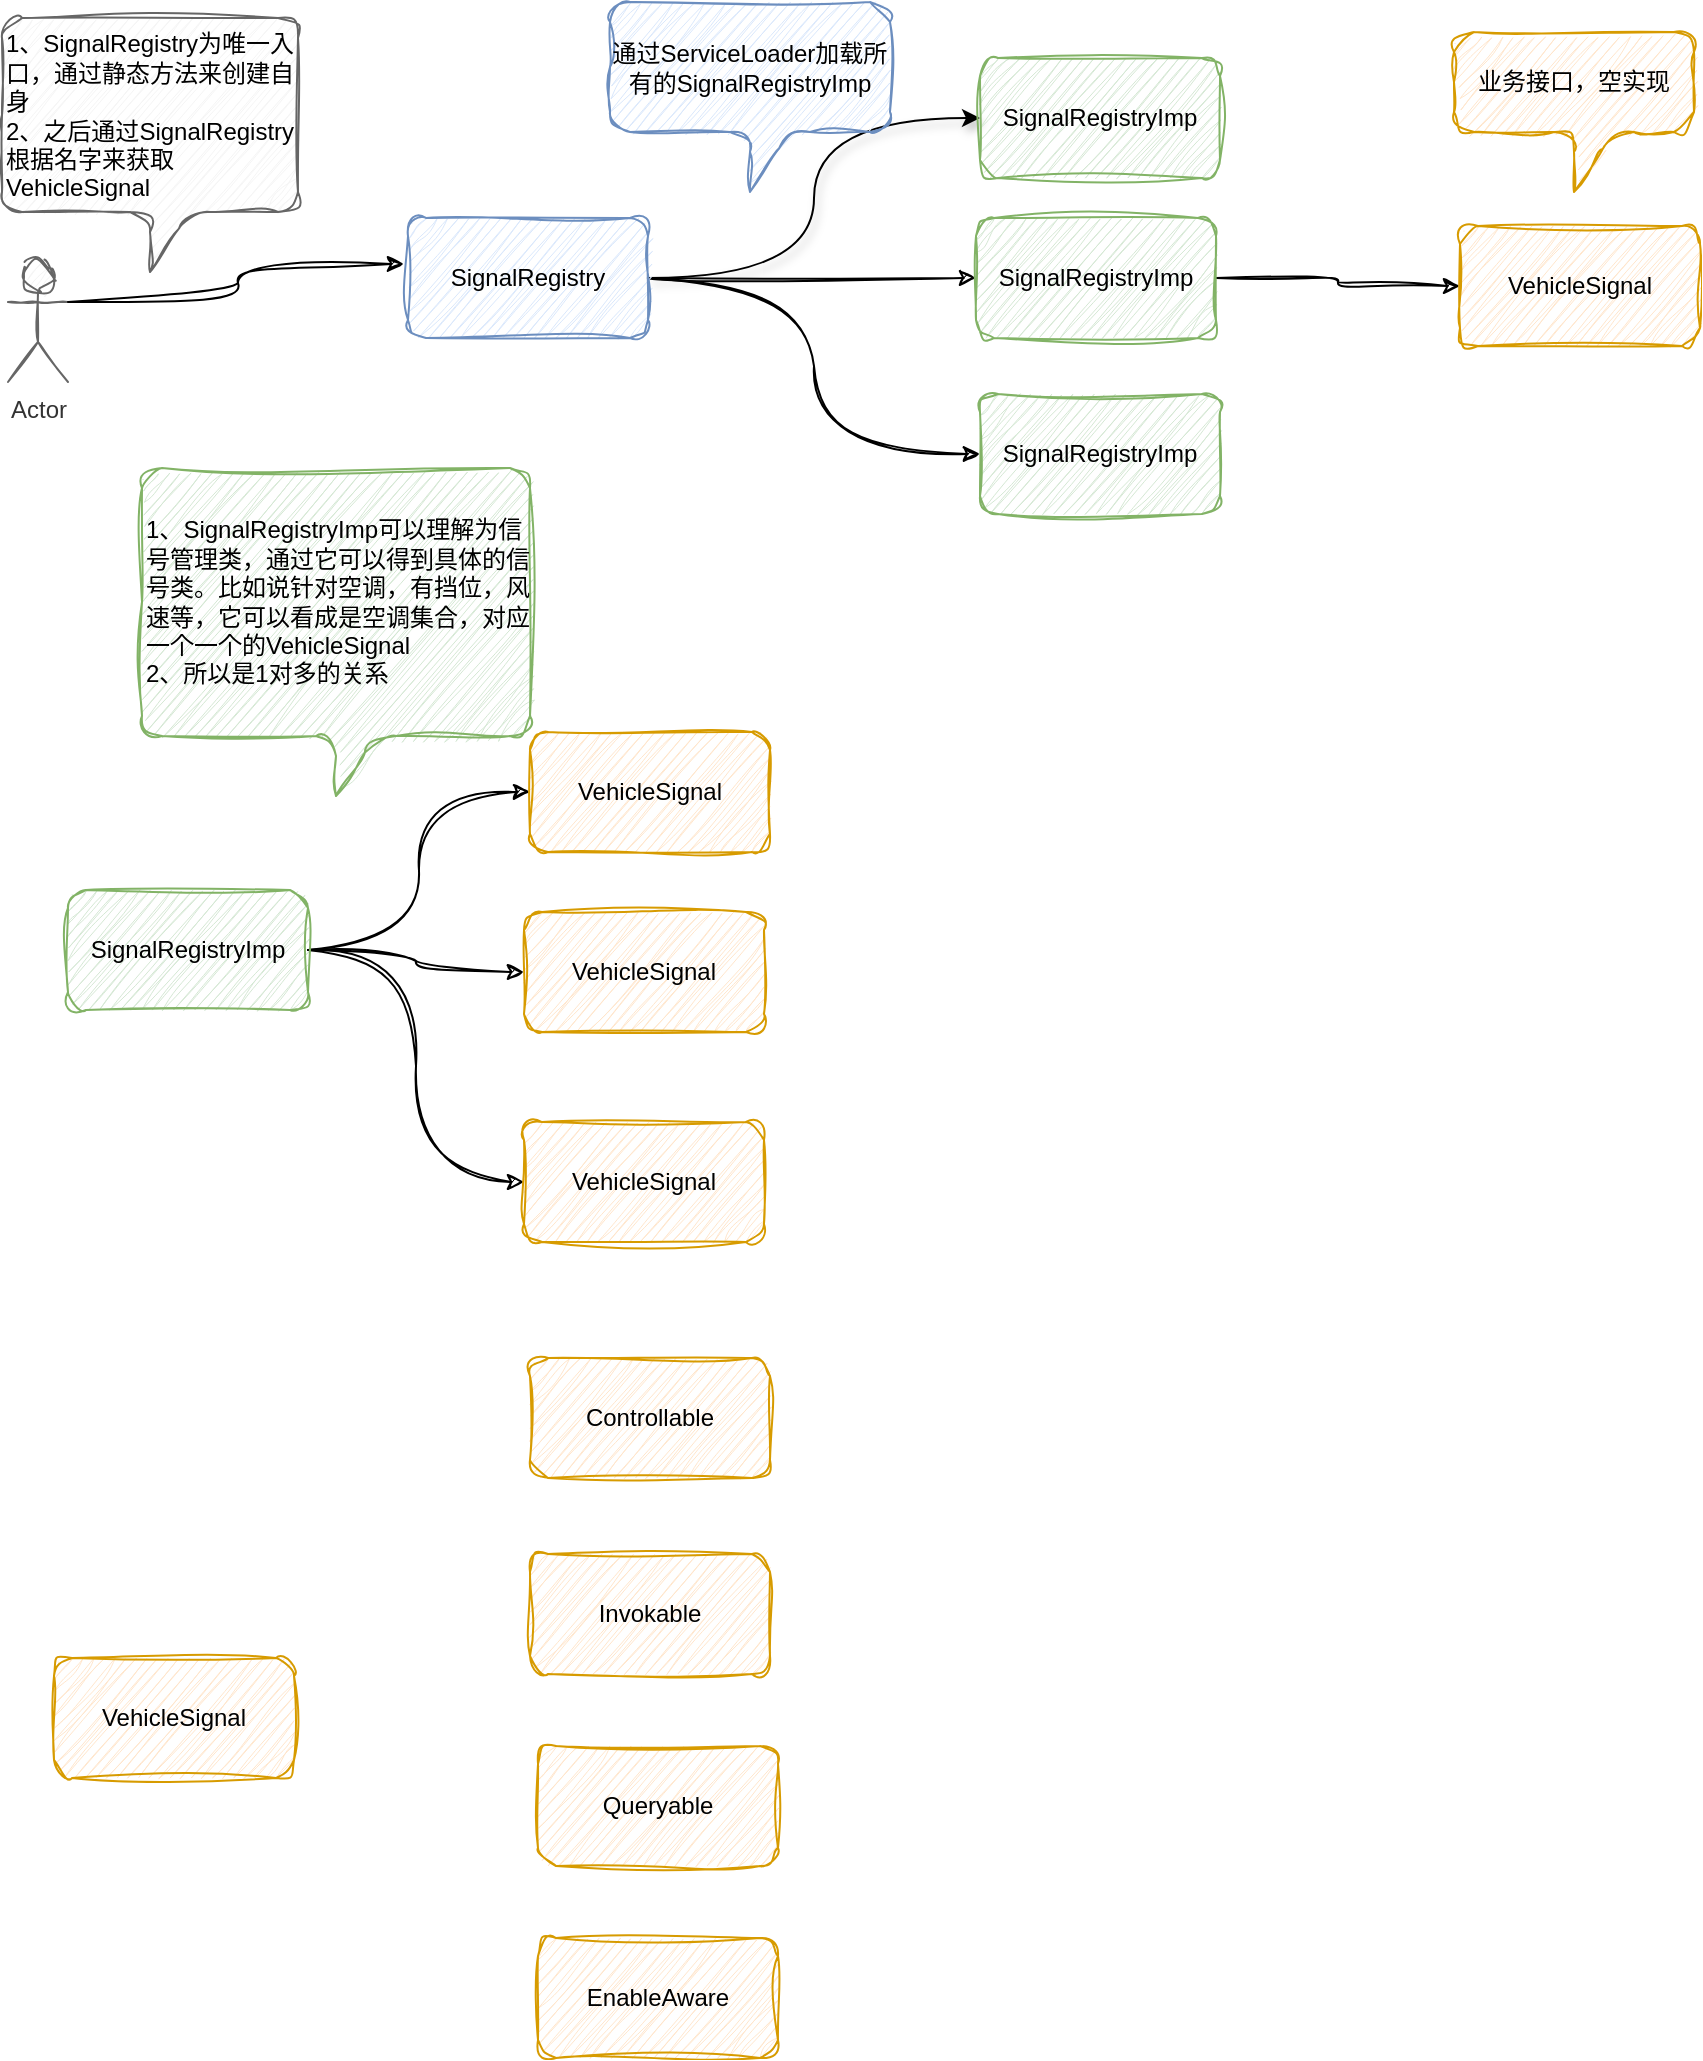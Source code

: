 <mxfile version="28.2.5">
  <diagram name="第 1 页" id="K_TMOe9vPnAKWXxnL9Dd">
    <mxGraphModel dx="1442" dy="665" grid="0" gridSize="10" guides="1" tooltips="1" connect="1" arrows="1" fold="1" page="0" pageScale="1" pageWidth="827" pageHeight="1169" math="0" shadow="0">
      <root>
        <mxCell id="0" />
        <mxCell id="1" parent="0" />
        <mxCell id="UA2w6ISKNz6lKtn4OIPo-7" style="edgeStyle=orthogonalEdgeStyle;rounded=0;orthogonalLoop=1;jettySize=auto;html=1;exitX=1;exitY=0.5;exitDx=0;exitDy=0;entryX=0;entryY=0.5;entryDx=0;entryDy=0;curved=1;shadow=1;" edge="1" parent="1" source="UA2w6ISKNz6lKtn4OIPo-1" target="UA2w6ISKNz6lKtn4OIPo-2">
          <mxGeometry relative="1" as="geometry" />
        </mxCell>
        <mxCell id="UA2w6ISKNz6lKtn4OIPo-8" style="edgeStyle=orthogonalEdgeStyle;shape=connector;curved=1;rounded=0;orthogonalLoop=1;jettySize=auto;html=1;exitX=1;exitY=0.5;exitDx=0;exitDy=0;entryX=0;entryY=0.5;entryDx=0;entryDy=0;shadow=0;strokeColor=default;align=center;verticalAlign=middle;fontFamily=Helvetica;fontSize=12;fontColor=default;labelBackgroundColor=default;endArrow=classic;sketch=1;curveFitting=1;jiggle=2;" edge="1" parent="1" source="UA2w6ISKNz6lKtn4OIPo-1" target="UA2w6ISKNz6lKtn4OIPo-5">
          <mxGeometry relative="1" as="geometry" />
        </mxCell>
        <mxCell id="UA2w6ISKNz6lKtn4OIPo-9" style="edgeStyle=orthogonalEdgeStyle;shape=connector;curved=1;rounded=0;sketch=1;jiggle=2;curveFitting=1;orthogonalLoop=1;jettySize=auto;html=1;exitX=1;exitY=0.5;exitDx=0;exitDy=0;entryX=0;entryY=0.5;entryDx=0;entryDy=0;shadow=0;strokeColor=default;align=center;verticalAlign=middle;fontFamily=Helvetica;fontSize=12;fontColor=default;labelBackgroundColor=default;endArrow=classic;" edge="1" parent="1" source="UA2w6ISKNz6lKtn4OIPo-1" target="UA2w6ISKNz6lKtn4OIPo-6">
          <mxGeometry relative="1" as="geometry" />
        </mxCell>
        <mxCell id="UA2w6ISKNz6lKtn4OIPo-1" value="SignalRegistry" style="rounded=1;whiteSpace=wrap;html=1;sketch=1;curveFitting=1;jiggle=2;fillColor=#dae8fc;strokeColor=#6c8ebf;" vertex="1" parent="1">
          <mxGeometry x="87" y="146" width="120" height="60" as="geometry" />
        </mxCell>
        <mxCell id="UA2w6ISKNz6lKtn4OIPo-2" value="SignalRegistryImp" style="rounded=1;whiteSpace=wrap;html=1;sketch=1;curveFitting=1;jiggle=2;fillColor=#d5e8d4;strokeColor=#82b366;" vertex="1" parent="1">
          <mxGeometry x="373" y="66" width="120" height="60" as="geometry" />
        </mxCell>
        <mxCell id="UA2w6ISKNz6lKtn4OIPo-16" style="edgeStyle=orthogonalEdgeStyle;shape=connector;curved=1;rounded=0;sketch=1;jiggle=2;curveFitting=1;orthogonalLoop=1;jettySize=auto;html=1;exitX=1;exitY=0.5;exitDx=0;exitDy=0;entryX=0;entryY=0.5;entryDx=0;entryDy=0;shadow=0;strokeColor=default;align=center;verticalAlign=middle;fontFamily=Helvetica;fontSize=12;fontColor=#333333;labelBackgroundColor=none;endArrow=classic;" edge="1" parent="1" source="UA2w6ISKNz6lKtn4OIPo-5" target="UA2w6ISKNz6lKtn4OIPo-15">
          <mxGeometry relative="1" as="geometry" />
        </mxCell>
        <mxCell id="UA2w6ISKNz6lKtn4OIPo-5" value="SignalRegistryImp" style="rounded=1;whiteSpace=wrap;html=1;sketch=1;curveFitting=1;jiggle=2;fillColor=#d5e8d4;strokeColor=#82b366;" vertex="1" parent="1">
          <mxGeometry x="371" y="146" width="120" height="60" as="geometry" />
        </mxCell>
        <mxCell id="UA2w6ISKNz6lKtn4OIPo-6" value="SignalRegistryImp" style="rounded=1;whiteSpace=wrap;html=1;sketch=1;curveFitting=1;jiggle=2;fillColor=#d5e8d4;strokeColor=#82b366;" vertex="1" parent="1">
          <mxGeometry x="373" y="234" width="120" height="60" as="geometry" />
        </mxCell>
        <mxCell id="UA2w6ISKNz6lKtn4OIPo-10" value="&lt;span&gt;通过ServiceLoader加载所有的SignalRegistryImp&lt;/span&gt;" style="shape=callout;whiteSpace=wrap;html=1;perimeter=calloutPerimeter;rounded=1;sketch=1;jiggle=2;curveFitting=1;strokeColor=#6c8ebf;align=center;verticalAlign=middle;fontFamily=Helvetica;fontSize=12;fontColor=default;labelBackgroundColor=none;fillColor=#dae8fc;" vertex="1" parent="1">
          <mxGeometry x="188" y="38" width="140" height="95" as="geometry" />
        </mxCell>
        <mxCell id="UA2w6ISKNz6lKtn4OIPo-11" value="Actor" style="shape=umlActor;verticalLabelPosition=bottom;verticalAlign=top;html=1;outlineConnect=0;rounded=1;sketch=1;jiggle=2;curveFitting=1;strokeColor=#666666;align=center;fontFamily=Helvetica;fontSize=12;fontColor=#333333;labelBackgroundColor=default;fillColor=#f5f5f5;" vertex="1" parent="1">
          <mxGeometry x="-113" y="168" width="30" height="60" as="geometry" />
        </mxCell>
        <mxCell id="UA2w6ISKNz6lKtn4OIPo-13" style="edgeStyle=orthogonalEdgeStyle;shape=connector;curved=1;rounded=0;sketch=1;jiggle=2;curveFitting=1;orthogonalLoop=1;jettySize=auto;html=1;exitX=1;exitY=0.333;exitDx=0;exitDy=0;exitPerimeter=0;entryX=-0.017;entryY=0.383;entryDx=0;entryDy=0;entryPerimeter=0;shadow=0;strokeColor=default;align=center;verticalAlign=middle;fontFamily=Helvetica;fontSize=12;fontColor=default;labelBackgroundColor=default;endArrow=classic;" edge="1" parent="1" source="UA2w6ISKNz6lKtn4OIPo-11" target="UA2w6ISKNz6lKtn4OIPo-1">
          <mxGeometry relative="1" as="geometry" />
        </mxCell>
        <mxCell id="UA2w6ISKNz6lKtn4OIPo-14" value="&lt;span style=&quot;color: rgb(0, 0, 0);&quot;&gt;1、SignalRegistry为唯一入口，通过静态方法来创建自身&lt;/span&gt;&lt;div&gt;&lt;span style=&quot;color: rgb(0, 0, 0);&quot;&gt;2、之后通过&lt;/span&gt;&lt;span style=&quot;color: rgb(0, 0, 0); text-align: center; background-color: transparent;&quot;&gt;SignalRegistry根据名字来获取&lt;/span&gt;&lt;span style=&quot;color: rgb(0, 0, 0); text-align: center; background-color: transparent;&quot;&gt;VehicleSignal&lt;/span&gt;&lt;/div&gt;" style="shape=callout;whiteSpace=wrap;html=1;perimeter=calloutPerimeter;rounded=1;sketch=1;jiggle=2;curveFitting=1;strokeColor=#666666;align=left;verticalAlign=middle;fontFamily=Helvetica;fontSize=12;fontColor=#333333;labelBackgroundColor=none;fillColor=#f5f5f5;" vertex="1" parent="1">
          <mxGeometry x="-116" y="46" width="148" height="127" as="geometry" />
        </mxCell>
        <mxCell id="UA2w6ISKNz6lKtn4OIPo-15" value="VehicleSignal" style="rounded=1;whiteSpace=wrap;html=1;sketch=1;curveFitting=1;jiggle=2;fillColor=#ffe6cc;strokeColor=#d79b00;" vertex="1" parent="1">
          <mxGeometry x="613" y="150" width="120" height="60" as="geometry" />
        </mxCell>
        <mxCell id="UA2w6ISKNz6lKtn4OIPo-17" value="业务接口，空实现" style="shape=callout;whiteSpace=wrap;html=1;perimeter=calloutPerimeter;rounded=1;sketch=1;jiggle=2;curveFitting=1;strokeColor=#d79b00;align=center;verticalAlign=middle;fontFamily=Helvetica;fontSize=12;labelBackgroundColor=none;fillColor=#ffe6cc;" vertex="1" parent="1">
          <mxGeometry x="610" y="53" width="120" height="80" as="geometry" />
        </mxCell>
        <mxCell id="UA2w6ISKNz6lKtn4OIPo-18" value="1、&lt;span style=&quot;text-align: center;&quot;&gt;SignalRegistryImp&lt;/span&gt;可以理解为信号管理类，通过它可以得到具体的信号类。比如说针对空调，有挡位，风速等，它可以看成是空调集合，对应一个一个的&lt;span style=&quot;text-align: center;&quot;&gt;VehicleSignal&lt;/span&gt;&lt;div&gt;&lt;span style=&quot;text-align: center;&quot;&gt;2、所以是1对多的关系&lt;/span&gt;&lt;/div&gt;" style="shape=callout;whiteSpace=wrap;html=1;perimeter=calloutPerimeter;rounded=1;sketch=1;jiggle=2;curveFitting=1;strokeColor=#82b366;align=left;verticalAlign=middle;fontFamily=Helvetica;fontSize=12;labelBackgroundColor=none;fillColor=#d5e8d4;flipV=0;" vertex="1" parent="1">
          <mxGeometry x="-46" y="271" width="194" height="164" as="geometry" />
        </mxCell>
        <mxCell id="UA2w6ISKNz6lKtn4OIPo-23" style="edgeStyle=orthogonalEdgeStyle;shape=connector;curved=1;rounded=0;sketch=1;jiggle=2;curveFitting=1;orthogonalLoop=1;jettySize=auto;html=1;exitX=1;exitY=0.5;exitDx=0;exitDy=0;entryX=0;entryY=0.5;entryDx=0;entryDy=0;shadow=0;strokeColor=default;align=center;verticalAlign=middle;fontFamily=Helvetica;fontSize=12;fontColor=#333333;labelBackgroundColor=none;endArrow=classic;" edge="1" parent="1" source="UA2w6ISKNz6lKtn4OIPo-19" target="UA2w6ISKNz6lKtn4OIPo-20">
          <mxGeometry relative="1" as="geometry" />
        </mxCell>
        <mxCell id="UA2w6ISKNz6lKtn4OIPo-24" style="edgeStyle=orthogonalEdgeStyle;shape=connector;curved=1;rounded=0;sketch=1;jiggle=2;curveFitting=1;orthogonalLoop=1;jettySize=auto;html=1;exitX=1;exitY=0.5;exitDx=0;exitDy=0;entryX=0;entryY=0.5;entryDx=0;entryDy=0;shadow=0;strokeColor=default;align=center;verticalAlign=middle;fontFamily=Helvetica;fontSize=12;fontColor=#333333;labelBackgroundColor=none;endArrow=classic;" edge="1" parent="1" source="UA2w6ISKNz6lKtn4OIPo-19" target="UA2w6ISKNz6lKtn4OIPo-21">
          <mxGeometry relative="1" as="geometry" />
        </mxCell>
        <mxCell id="UA2w6ISKNz6lKtn4OIPo-25" style="edgeStyle=orthogonalEdgeStyle;shape=connector;curved=1;rounded=0;sketch=1;jiggle=2;curveFitting=1;orthogonalLoop=1;jettySize=auto;html=1;exitX=1;exitY=0.5;exitDx=0;exitDy=0;entryX=0;entryY=0.5;entryDx=0;entryDy=0;shadow=0;strokeColor=default;align=center;verticalAlign=middle;fontFamily=Helvetica;fontSize=12;fontColor=#333333;labelBackgroundColor=none;endArrow=classic;" edge="1" parent="1" source="UA2w6ISKNz6lKtn4OIPo-19" target="UA2w6ISKNz6lKtn4OIPo-22">
          <mxGeometry relative="1" as="geometry" />
        </mxCell>
        <mxCell id="UA2w6ISKNz6lKtn4OIPo-19" value="SignalRegistryImp" style="rounded=1;whiteSpace=wrap;html=1;sketch=1;curveFitting=1;jiggle=2;fillColor=#d5e8d4;strokeColor=#82b366;" vertex="1" parent="1">
          <mxGeometry x="-83" y="482" width="120" height="60" as="geometry" />
        </mxCell>
        <mxCell id="UA2w6ISKNz6lKtn4OIPo-20" value="VehicleSignal" style="rounded=1;whiteSpace=wrap;html=1;sketch=1;curveFitting=1;jiggle=2;fillColor=#ffe6cc;strokeColor=#d79b00;" vertex="1" parent="1">
          <mxGeometry x="148" y="403" width="120" height="60" as="geometry" />
        </mxCell>
        <mxCell id="UA2w6ISKNz6lKtn4OIPo-21" value="VehicleSignal" style="rounded=1;whiteSpace=wrap;html=1;sketch=1;curveFitting=1;jiggle=2;fillColor=#ffe6cc;strokeColor=#d79b00;" vertex="1" parent="1">
          <mxGeometry x="145" y="493" width="120" height="60" as="geometry" />
        </mxCell>
        <mxCell id="UA2w6ISKNz6lKtn4OIPo-22" value="VehicleSignal" style="rounded=1;whiteSpace=wrap;html=1;sketch=1;curveFitting=1;jiggle=2;fillColor=#ffe6cc;strokeColor=#d79b00;" vertex="1" parent="1">
          <mxGeometry x="145" y="598" width="120" height="60" as="geometry" />
        </mxCell>
        <mxCell id="UA2w6ISKNz6lKtn4OIPo-26" value="VehicleSignal" style="rounded=1;whiteSpace=wrap;html=1;sketch=1;curveFitting=1;jiggle=2;fillColor=#ffe6cc;strokeColor=#d79b00;" vertex="1" parent="1">
          <mxGeometry x="-90" y="866" width="120" height="60" as="geometry" />
        </mxCell>
        <mxCell id="UA2w6ISKNz6lKtn4OIPo-27" value="Controllable" style="rounded=1;whiteSpace=wrap;html=1;sketch=1;curveFitting=1;jiggle=2;fillColor=#ffe6cc;strokeColor=#d79b00;" vertex="1" parent="1">
          <mxGeometry x="148" y="716" width="120" height="60" as="geometry" />
        </mxCell>
        <mxCell id="UA2w6ISKNz6lKtn4OIPo-28" value="Invokable" style="rounded=1;whiteSpace=wrap;html=1;sketch=1;curveFitting=1;jiggle=2;fillColor=#ffe6cc;strokeColor=#d79b00;" vertex="1" parent="1">
          <mxGeometry x="148" y="814" width="120" height="60" as="geometry" />
        </mxCell>
        <mxCell id="UA2w6ISKNz6lKtn4OIPo-29" value="Queryable" style="rounded=1;whiteSpace=wrap;html=1;sketch=1;curveFitting=1;jiggle=2;fillColor=#ffe6cc;strokeColor=#d79b00;" vertex="1" parent="1">
          <mxGeometry x="152" y="910" width="120" height="60" as="geometry" />
        </mxCell>
        <mxCell id="UA2w6ISKNz6lKtn4OIPo-30" value="EnableAware" style="rounded=1;whiteSpace=wrap;html=1;sketch=1;curveFitting=1;jiggle=2;fillColor=#ffe6cc;strokeColor=#d79b00;" vertex="1" parent="1">
          <mxGeometry x="152" y="1006" width="120" height="60" as="geometry" />
        </mxCell>
      </root>
    </mxGraphModel>
  </diagram>
</mxfile>
